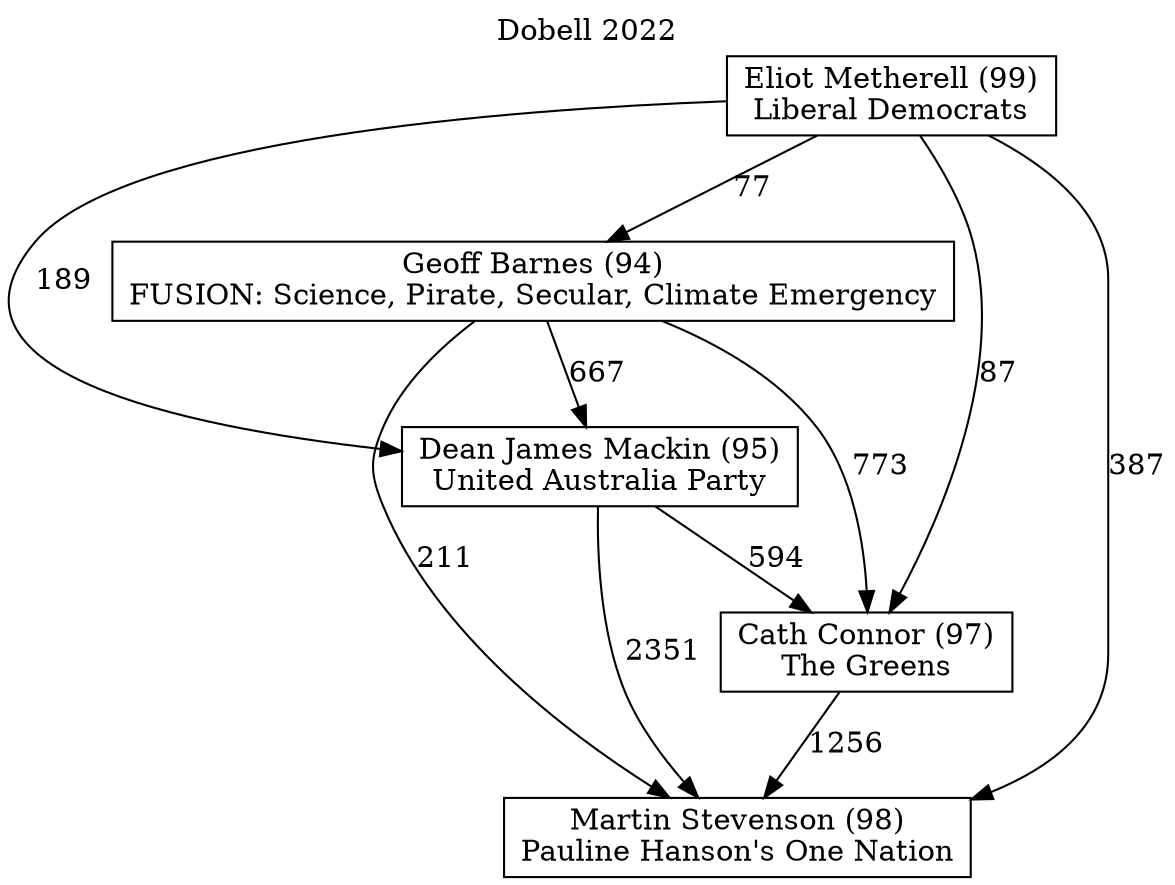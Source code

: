 // House preference flow
digraph "Martin Stevenson (98)_Dobell_2022" {
	graph [label="Dobell 2022" labelloc=t mclimit=10]
	node [shape=box]
	"Martin Stevenson (98)" [label="Martin Stevenson (98)
Pauline Hanson's One Nation"]
	"Cath Connor (97)" [label="Cath Connor (97)
The Greens"]
	"Dean James Mackin (95)" [label="Dean James Mackin (95)
United Australia Party"]
	"Geoff Barnes (94)" [label="Geoff Barnes (94)
FUSION: Science, Pirate, Secular, Climate Emergency"]
	"Eliot Metherell (99)" [label="Eliot Metherell (99)
Liberal Democrats"]
	"Cath Connor (97)" -> "Martin Stevenson (98)" [label=1256]
	"Dean James Mackin (95)" -> "Cath Connor (97)" [label=594]
	"Geoff Barnes (94)" -> "Dean James Mackin (95)" [label=667]
	"Eliot Metherell (99)" -> "Geoff Barnes (94)" [label=77]
	"Dean James Mackin (95)" -> "Martin Stevenson (98)" [label=2351]
	"Geoff Barnes (94)" -> "Martin Stevenson (98)" [label=211]
	"Eliot Metherell (99)" -> "Martin Stevenson (98)" [label=387]
	"Eliot Metherell (99)" -> "Dean James Mackin (95)" [label=189]
	"Geoff Barnes (94)" -> "Cath Connor (97)" [label=773]
	"Eliot Metherell (99)" -> "Cath Connor (97)" [label=87]
}
